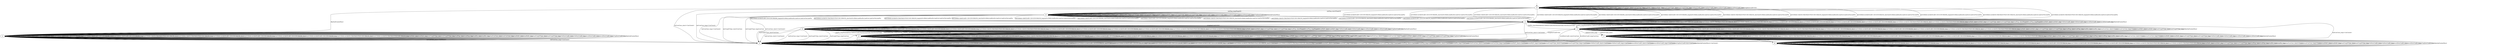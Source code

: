 digraph "../results/lsquicModels/lsquic-B-B-0/learnedModel" {
s0 [label=s0];
s1 [label=s1];
s2 [label=s2];
s3 [label=s3];
s4 [label=s4];
s5 [label=s5];
s6 [label=s6];
s7 [label=s7];
s8 [label=s8];
s9 [label=s9];
s0 -> s4  [label="initPing_short/PingACK "];
s0 -> s4  [label="initPing_long/PingACK "];
s0 -> s3  [label="initConClose_short/<ConClosed> "];
s0 -> s3  [label="initConClose_long/<ConClosed> "];
s0 -> s2  [label="initCltHello-vldACK:AES-128-GCM-SHA256_short/initSvrHello,hndEncExt,hndCert,hndCertVer,hndFin "];
s0 -> s2  [label="initCltHello-vldACK:AES-128-GCM-SHA256_long/initSvrHello,hndEncExt,hndCert,hndCertVer,hndFin "];
s0 -> s2  [label="initCltHello-vldACK:AES-256-GCM-SHA384_short/initSvrHello,hndEncExt,hndCert,hndCertVer,hndFin "];
s0 -> s2  [label="initCltHello-vldACK:AES-256-GCM-SHA384_long/initSvrHello,hndEncExt,hndCert,hndCertVer,hndFin "];
s0 -> s2  [label="initCltHello-vldACK:CHACHA20-POLY1305-SHA256_short/initSvrHello,hndEncExt,hndCert,hndCertVer,hndFin "];
s0 -> s2  [label="initCltHello-vldACK:CHACHA20-POLY1305-SHA256_long/initSvrHello,hndEncExt,hndCert,hndCertVer,hndFin "];
s0 -> s2  [label="initCltHello-invldACK:AES-128-GCM-SHA256_short/initSvrHello,hndEncExt,hndCert,hndCertVer,hndFin "];
s0 -> s2  [label="initCltHello-invldACK:AES-128-GCM-SHA256_long/initSvrHello,hndEncExt,hndCert,hndCertVer,hndFin "];
s0 -> s2  [label="initCltHello-invldACK:AES-256-GCM-SHA384_short/initSvrHello,hndEncExt,hndCert,hndCertVer,hndFin "];
s0 -> s2  [label="initCltHello-invldACK:AES-256-GCM-SHA384_long/initSvrHello,hndEncExt,hndCert,hndCertVer,hndFin "];
s0 -> s2  [label="initCltHello-invldACK:CHACHA20-POLY1305-SHA256_short/initSvrHello,hndEncExt,hndCert,hndCertVer,hndFin "];
s0 -> s2  [label="initCltHello-invldACK:CHACHA20-POLY1305-SHA256_long/initSvrHello,hndEncExt,hndCert,hndCertVer,hndFin "];
s0 -> s0  [label="initNoFr_short/ "];
s0 -> s0  [label="initNoFr_long/ "];
s0 -> s0  [label="initUnxpFrType_short/ "];
s0 -> s0  [label="initUnxpFrType_long/ "];
s0 -> s0  [label="hndPing_short/ "];
s0 -> s0  [label="hndPing_long/ "];
s0 -> s0  [label="hndFin_short/ "];
s0 -> s0  [label="hndFin_long/ "];
s0 -> s0  [label="hndConClose_short/ "];
s0 -> s0  [label="hndConClose_long/ "];
s0 -> s0  [label="hndNoFr_short/ "];
s0 -> s0  [label="hndNoFr_long/ "];
s0 -> s0  [label="hndUnxpFrType_short/ "];
s0 -> s0  [label="hndUnxpFrType_long/ "];
s0 -> s0  [label="VldNewConID_short/ "];
s0 -> s0  [label="VldNewConID_long/ "];
s0 -> s0  [label="InvldNewConID_short/ "];
s0 -> s0  [label="InvldNewConID_long/ "];
s0 -> s0  [label="[ChgDestConID-Ori]/ "];
s0 -> s1  [label="[RmPadFrmInitPkts]/ "];
s1 -> s1  [label="initPing_short/ "];
s1 -> s1  [label="initPing_long/ "];
s1 -> s3  [label="initConClose_short/<ConClosed> "];
s1 -> s3  [label="initConClose_long/<ConClosed> "];
s1 -> s1  [label="initCltHello-vldACK:AES-128-GCM-SHA256_short/ "];
s1 -> s1  [label="initCltHello-vldACK:AES-128-GCM-SHA256_long/ "];
s1 -> s1  [label="initCltHello-vldACK:AES-256-GCM-SHA384_short/ "];
s1 -> s1  [label="initCltHello-vldACK:AES-256-GCM-SHA384_long/ "];
s1 -> s1  [label="initCltHello-vldACK:CHACHA20-POLY1305-SHA256_short/ "];
s1 -> s1  [label="initCltHello-vldACK:CHACHA20-POLY1305-SHA256_long/ "];
s1 -> s1  [label="initCltHello-invldACK:AES-128-GCM-SHA256_short/ "];
s1 -> s1  [label="initCltHello-invldACK:AES-128-GCM-SHA256_long/ "];
s1 -> s1  [label="initCltHello-invldACK:AES-256-GCM-SHA384_short/ "];
s1 -> s1  [label="initCltHello-invldACK:AES-256-GCM-SHA384_long/ "];
s1 -> s1  [label="initCltHello-invldACK:CHACHA20-POLY1305-SHA256_short/ "];
s1 -> s1  [label="initCltHello-invldACK:CHACHA20-POLY1305-SHA256_long/ "];
s1 -> s1  [label="initNoFr_short/ "];
s1 -> s1  [label="initNoFr_long/ "];
s1 -> s1  [label="initUnxpFrType_short/ "];
s1 -> s1  [label="initUnxpFrType_long/ "];
s1 -> s1  [label="hndPing_short/ "];
s1 -> s1  [label="hndPing_long/ "];
s1 -> s1  [label="hndFin_short/ "];
s1 -> s1  [label="hndFin_long/ "];
s1 -> s1  [label="hndConClose_short/ "];
s1 -> s1  [label="hndConClose_long/ "];
s1 -> s1  [label="hndNoFr_short/ "];
s1 -> s1  [label="hndNoFr_long/ "];
s1 -> s1  [label="hndUnxpFrType_short/ "];
s1 -> s1  [label="hndUnxpFrType_long/ "];
s1 -> s1  [label="VldNewConID_short/ "];
s1 -> s1  [label="VldNewConID_long/ "];
s1 -> s1  [label="InvldNewConID_short/ "];
s1 -> s1  [label="InvldNewConID_long/ "];
s1 -> s1  [label="[ChgDestConID-Ori]/ "];
s1 -> s1  [label="[RmPadFrmInitPkts]/ "];
s2 -> s2  [label="initPing_short/ "];
s2 -> s2  [label="initPing_long/ "];
s2 -> s2  [label="initConClose_short/<ConAct> "];
s2 -> s2  [label="initConClose_long/<ConAct> "];
s2 -> s2  [label="initCltHello-vldACK:AES-128-GCM-SHA256_short/ "];
s2 -> s2  [label="initCltHello-vldACK:AES-128-GCM-SHA256_long/ "];
s2 -> s2  [label="initCltHello-vldACK:AES-256-GCM-SHA384_short/ "];
s2 -> s2  [label="initCltHello-vldACK:AES-256-GCM-SHA384_long/ "];
s2 -> s2  [label="initCltHello-vldACK:CHACHA20-POLY1305-SHA256_short/ "];
s2 -> s2  [label="initCltHello-vldACK:CHACHA20-POLY1305-SHA256_long/ "];
s2 -> s2  [label="initCltHello-invldACK:AES-128-GCM-SHA256_short/ "];
s2 -> s2  [label="initCltHello-invldACK:AES-128-GCM-SHA256_long/ "];
s2 -> s2  [label="initCltHello-invldACK:AES-256-GCM-SHA384_short/ "];
s2 -> s2  [label="initCltHello-invldACK:AES-256-GCM-SHA384_long/ "];
s2 -> s2  [label="initCltHello-invldACK:CHACHA20-POLY1305-SHA256_short/ "];
s2 -> s2  [label="initCltHello-invldACK:CHACHA20-POLY1305-SHA256_long/ "];
s2 -> s2  [label="initNoFr_short/ "];
s2 -> s2  [label="initNoFr_long/ "];
s2 -> s2  [label="initUnxpFrType_short/ "];
s2 -> s2  [label="initUnxpFrType_long/ "];
s2 -> s2  [label="hndPing_short/PingACK "];
s2 -> s2  [label="hndPing_long/PingACK "];
s2 -> s5  [label="hndFin_short/HndshkDone,VldNewConID,NewSessionTicket,NewSessionTicket "];
s2 -> s5  [label="hndFin_long/HndshkDone,VldNewConID,NewSessionTicket,NewSessionTicket "];
s2 -> s3  [label="hndConClose_short/<ConClosed> "];
s2 -> s3  [label="hndConClose_long/<ConClosed> "];
s2 -> s2  [label="hndNoFr_short/ "];
s2 -> s2  [label="hndNoFr_long/ "];
s2 -> s3  [label="hndUnxpFrType_short/ConClose "];
s2 -> s3  [label="hndUnxpFrType_long/ConClose "];
s2 -> s2  [label="VldNewConID_short/ "];
s2 -> s2  [label="VldNewConID_long/ "];
s2 -> s2  [label="InvldNewConID_short/ "];
s2 -> s2  [label="InvldNewConID_long/ "];
s2 -> s9  [label="[ChgDestConID-Ori]/ "];
s2 -> s2  [label="[RmPadFrmInitPkts]/ "];
s3 -> s3  [label="initPing_short/<ConClosed> "];
s3 -> s3  [label="initPing_long/<ConClosed> "];
s3 -> s3  [label="initConClose_short/<ConClosed> "];
s3 -> s3  [label="initConClose_long/<ConClosed> "];
s3 -> s3  [label="initCltHello-vldACK:AES-128-GCM-SHA256_short/<ConClosed> "];
s3 -> s3  [label="initCltHello-vldACK:AES-128-GCM-SHA256_long/<ConClosed> "];
s3 -> s3  [label="initCltHello-vldACK:AES-256-GCM-SHA384_short/<ConClosed> "];
s3 -> s3  [label="initCltHello-vldACK:AES-256-GCM-SHA384_long/<ConClosed> "];
s3 -> s3  [label="initCltHello-vldACK:CHACHA20-POLY1305-SHA256_short/<ConClosed> "];
s3 -> s3  [label="initCltHello-vldACK:CHACHA20-POLY1305-SHA256_long/<ConClosed> "];
s3 -> s3  [label="initCltHello-invldACK:AES-128-GCM-SHA256_short/<ConClosed> "];
s3 -> s3  [label="initCltHello-invldACK:AES-128-GCM-SHA256_long/<ConClosed> "];
s3 -> s3  [label="initCltHello-invldACK:AES-256-GCM-SHA384_short/<ConClosed> "];
s3 -> s3  [label="initCltHello-invldACK:AES-256-GCM-SHA384_long/<ConClosed> "];
s3 -> s3  [label="initCltHello-invldACK:CHACHA20-POLY1305-SHA256_short/<ConClosed> "];
s3 -> s3  [label="initCltHello-invldACK:CHACHA20-POLY1305-SHA256_long/<ConClosed> "];
s3 -> s3  [label="initNoFr_short/<ConClosed> "];
s3 -> s3  [label="initNoFr_long/<ConClosed> "];
s3 -> s3  [label="initUnxpFrType_short/<ConClosed> "];
s3 -> s3  [label="initUnxpFrType_long/<ConClosed> "];
s3 -> s3  [label="hndPing_short/<ConClosed> "];
s3 -> s3  [label="hndPing_long/<ConClosed> "];
s3 -> s3  [label="hndFin_short/<ConClosed> "];
s3 -> s3  [label="hndFin_long/<ConClosed> "];
s3 -> s3  [label="hndConClose_short/<ConClosed> "];
s3 -> s3  [label="hndConClose_long/<ConClosed> "];
s3 -> s3  [label="hndNoFr_short/<ConClosed> "];
s3 -> s3  [label="hndNoFr_long/<ConClosed> "];
s3 -> s3  [label="hndUnxpFrType_short/<ConClosed> "];
s3 -> s3  [label="hndUnxpFrType_long/<ConClosed> "];
s3 -> s3  [label="VldNewConID_short/<ConClosed> "];
s3 -> s3  [label="VldNewConID_long/<ConClosed> "];
s3 -> s3  [label="InvldNewConID_short/<ConClosed> "];
s3 -> s3  [label="InvldNewConID_long/<ConClosed> "];
s3 -> s3  [label="[ChgDestConID-Ori]/<ConClosed> "];
s3 -> s3  [label="[RmPadFrmInitPkts]/<ConClosed> "];
s4 -> s4  [label="initPing_short/PingACK "];
s4 -> s4  [label="initPing_long/PingACK "];
s4 -> s3  [label="initConClose_short/<ConClosed> "];
s4 -> s3  [label="initConClose_long/<ConClosed> "];
s4 -> s2  [label="initCltHello-vldACK:AES-128-GCM-SHA256_short/initSvrHello,hndEncExt,hndCert,hndCertVer,hndFin "];
s4 -> s2  [label="initCltHello-vldACK:AES-128-GCM-SHA256_long/initSvrHello,hndEncExt,hndCert,hndCertVer,hndFin "];
s4 -> s2  [label="initCltHello-vldACK:AES-256-GCM-SHA384_short/initSvrHello,hndEncExt,hndCert,hndCertVer,hndFin "];
s4 -> s2  [label="initCltHello-vldACK:AES-256-GCM-SHA384_long/initSvrHello,hndEncExt,hndCert,hndCertVer,hndFin "];
s4 -> s2  [label="initCltHello-vldACK:CHACHA20-POLY1305-SHA256_short/initSvrHello,hndEncExt,hndCert,hndCertVer,hndFin "];
s4 -> s2  [label="initCltHello-vldACK:CHACHA20-POLY1305-SHA256_long/initSvrHello,hndEncExt,hndCert,hndCertVer,hndFin "];
s4 -> s2  [label="initCltHello-invldACK:AES-128-GCM-SHA256_short/initSvrHello,hndEncExt,hndCert,hndCertVer,hndFin "];
s4 -> s2  [label="initCltHello-invldACK:AES-128-GCM-SHA256_long/initSvrHello,hndEncExt,hndCert,hndCertVer,hndFin "];
s4 -> s2  [label="initCltHello-invldACK:AES-256-GCM-SHA384_short/initSvrHello,hndEncExt,hndCert,hndCertVer,hndFin "];
s4 -> s2  [label="initCltHello-invldACK:AES-256-GCM-SHA384_long/initSvrHello,hndEncExt,hndCert,hndCertVer,hndFin "];
s4 -> s2  [label="initCltHello-invldACK:CHACHA20-POLY1305-SHA256_short/initSvrHello,hndEncExt,hndCert,hndCertVer,hndFin "];
s4 -> s2  [label="initCltHello-invldACK:CHACHA20-POLY1305-SHA256_long/initSvrHello,hndEncExt,hndCert,hndCertVer,hndFin "];
s4 -> s4  [label="initNoFr_short/ "];
s4 -> s4  [label="initNoFr_long/ "];
s4 -> s3  [label="initUnxpFrType_short/ConClose "];
s4 -> s3  [label="initUnxpFrType_long/ConClose "];
s4 -> s4  [label="hndPing_short/ "];
s4 -> s4  [label="hndPing_long/ "];
s4 -> s4  [label="hndFin_short/ "];
s4 -> s4  [label="hndFin_long/ "];
s4 -> s4  [label="hndConClose_short/ "];
s4 -> s4  [label="hndConClose_long/ "];
s4 -> s4  [label="hndNoFr_short/ "];
s4 -> s4  [label="hndNoFr_long/ "];
s4 -> s4  [label="hndUnxpFrType_short/ "];
s4 -> s4  [label="hndUnxpFrType_long/ "];
s4 -> s4  [label="VldNewConID_short/ "];
s4 -> s4  [label="VldNewConID_long/ "];
s4 -> s4  [label="InvldNewConID_short/ "];
s4 -> s4  [label="InvldNewConID_long/ "];
s4 -> s4  [label="[ChgDestConID-Ori]/ "];
s4 -> s4  [label="[RmPadFrmInitPkts]/ "];
s5 -> s5  [label="initPing_short/ "];
s5 -> s5  [label="initPing_long/ "];
s5 -> s5  [label="initConClose_short/<ConAct> "];
s5 -> s5  [label="initConClose_long/<ConAct> "];
s5 -> s5  [label="initCltHello-vldACK:AES-128-GCM-SHA256_short/ "];
s5 -> s5  [label="initCltHello-vldACK:AES-128-GCM-SHA256_long/ "];
s5 -> s5  [label="initCltHello-vldACK:AES-256-GCM-SHA384_short/ "];
s5 -> s5  [label="initCltHello-vldACK:AES-256-GCM-SHA384_long/ "];
s5 -> s5  [label="initCltHello-vldACK:CHACHA20-POLY1305-SHA256_short/ "];
s5 -> s5  [label="initCltHello-vldACK:CHACHA20-POLY1305-SHA256_long/ "];
s5 -> s5  [label="initCltHello-invldACK:AES-128-GCM-SHA256_short/ "];
s5 -> s5  [label="initCltHello-invldACK:AES-128-GCM-SHA256_long/ "];
s5 -> s5  [label="initCltHello-invldACK:AES-256-GCM-SHA384_short/ "];
s5 -> s5  [label="initCltHello-invldACK:AES-256-GCM-SHA384_long/ "];
s5 -> s5  [label="initCltHello-invldACK:CHACHA20-POLY1305-SHA256_short/ "];
s5 -> s5  [label="initCltHello-invldACK:CHACHA20-POLY1305-SHA256_long/ "];
s5 -> s5  [label="initNoFr_short/ "];
s5 -> s5  [label="initNoFr_long/ "];
s5 -> s5  [label="initUnxpFrType_short/ "];
s5 -> s5  [label="initUnxpFrType_long/ "];
s5 -> s5  [label="hndPing_short/ "];
s5 -> s5  [label="hndPing_long/ "];
s5 -> s5  [label="hndFin_short/ "];
s5 -> s5  [label="hndFin_long/ "];
s5 -> s5  [label="hndConClose_short/<ConAct> "];
s5 -> s5  [label="hndConClose_long/<ConAct> "];
s5 -> s5  [label="hndNoFr_short/ "];
s5 -> s5  [label="hndNoFr_long/ "];
s5 -> s5  [label="hndUnxpFrType_short/ "];
s5 -> s5  [label="hndUnxpFrType_long/ "];
s5 -> s7  [label="VldNewConID_short/ "];
s5 -> s7  [label="VldNewConID_long/ "];
s5 -> s3  [label="InvldNewConID_short/ConClose "];
s5 -> s3  [label="InvldNewConID_long/ConClose "];
s5 -> s6  [label="[ChgDestConID-Ori]/ "];
s5 -> s5  [label="[RmPadFrmInitPkts]/ "];
s6 -> s6  [label="initPing_short/ "];
s6 -> s6  [label="initPing_long/ "];
s6 -> s6  [label="initConClose_short/ "];
s6 -> s6  [label="initConClose_long/ "];
s6 -> s6  [label="initCltHello-vldACK:AES-128-GCM-SHA256_short/ "];
s6 -> s6  [label="initCltHello-vldACK:AES-128-GCM-SHA256_long/ "];
s6 -> s6  [label="initCltHello-vldACK:AES-256-GCM-SHA384_short/ "];
s6 -> s6  [label="initCltHello-vldACK:AES-256-GCM-SHA384_long/ "];
s6 -> s6  [label="initCltHello-vldACK:CHACHA20-POLY1305-SHA256_short/ "];
s6 -> s6  [label="initCltHello-vldACK:CHACHA20-POLY1305-SHA256_long/ "];
s6 -> s6  [label="initCltHello-invldACK:AES-128-GCM-SHA256_short/ "];
s6 -> s6  [label="initCltHello-invldACK:AES-128-GCM-SHA256_long/ "];
s6 -> s6  [label="initCltHello-invldACK:AES-256-GCM-SHA384_short/ "];
s6 -> s6  [label="initCltHello-invldACK:AES-256-GCM-SHA384_long/ "];
s6 -> s6  [label="initCltHello-invldACK:CHACHA20-POLY1305-SHA256_short/ "];
s6 -> s6  [label="initCltHello-invldACK:CHACHA20-POLY1305-SHA256_long/ "];
s6 -> s6  [label="initNoFr_short/ "];
s6 -> s6  [label="initNoFr_long/ "];
s6 -> s6  [label="initUnxpFrType_short/ "];
s6 -> s6  [label="initUnxpFrType_long/ "];
s6 -> s6  [label="hndPing_short/ "];
s6 -> s6  [label="hndPing_long/ "];
s6 -> s6  [label="hndFin_short/ "];
s6 -> s6  [label="hndFin_long/ "];
s6 -> s6  [label="hndConClose_short/<ConAct> "];
s6 -> s6  [label="hndConClose_long/<ConAct> "];
s6 -> s6  [label="hndNoFr_short/ "];
s6 -> s6  [label="hndNoFr_long/ "];
s6 -> s6  [label="hndUnxpFrType_short/ "];
s6 -> s6  [label="hndUnxpFrType_long/ "];
s6 -> s8  [label="VldNewConID_short/ "];
s6 -> s8  [label="VldNewConID_long/ "];
s6 -> s3  [label="InvldNewConID_short/ConClose "];
s6 -> s3  [label="InvldNewConID_long/ConClose "];
s6 -> s6  [label="[ChgDestConID-Ori]/ "];
s6 -> s6  [label="[RmPadFrmInitPkts]/ "];
s7 -> s7  [label="initPing_short/ "];
s7 -> s7  [label="initPing_long/ "];
s7 -> s7  [label="initConClose_short/<ConAct> "];
s7 -> s7  [label="initConClose_long/<ConAct> "];
s7 -> s7  [label="initCltHello-vldACK:AES-128-GCM-SHA256_short/ "];
s7 -> s7  [label="initCltHello-vldACK:AES-128-GCM-SHA256_long/ "];
s7 -> s7  [label="initCltHello-vldACK:AES-256-GCM-SHA384_short/ "];
s7 -> s7  [label="initCltHello-vldACK:AES-256-GCM-SHA384_long/ "];
s7 -> s7  [label="initCltHello-vldACK:CHACHA20-POLY1305-SHA256_short/ "];
s7 -> s7  [label="initCltHello-vldACK:CHACHA20-POLY1305-SHA256_long/ "];
s7 -> s7  [label="initCltHello-invldACK:AES-128-GCM-SHA256_short/ "];
s7 -> s7  [label="initCltHello-invldACK:AES-128-GCM-SHA256_long/ "];
s7 -> s7  [label="initCltHello-invldACK:AES-256-GCM-SHA384_short/ "];
s7 -> s7  [label="initCltHello-invldACK:AES-256-GCM-SHA384_long/ "];
s7 -> s7  [label="initCltHello-invldACK:CHACHA20-POLY1305-SHA256_short/ "];
s7 -> s7  [label="initCltHello-invldACK:CHACHA20-POLY1305-SHA256_long/ "];
s7 -> s7  [label="initNoFr_short/ "];
s7 -> s7  [label="initNoFr_long/ "];
s7 -> s7  [label="initUnxpFrType_short/ "];
s7 -> s7  [label="initUnxpFrType_long/ "];
s7 -> s7  [label="hndPing_short/ "];
s7 -> s7  [label="hndPing_long/ "];
s7 -> s7  [label="hndFin_short/ "];
s7 -> s7  [label="hndFin_long/ "];
s7 -> s7  [label="hndConClose_short/<ConAct> "];
s7 -> s7  [label="hndConClose_long/<ConAct> "];
s7 -> s7  [label="hndNoFr_short/ "];
s7 -> s7  [label="hndNoFr_long/ "];
s7 -> s7  [label="hndUnxpFrType_short/ "];
s7 -> s7  [label="hndUnxpFrType_long/ "];
s7 -> s7  [label="VldNewConID_short/ "];
s7 -> s7  [label="VldNewConID_long/ "];
s7 -> s7  [label="InvldNewConID_short/ "];
s7 -> s7  [label="InvldNewConID_long/ "];
s7 -> s8  [label="[ChgDestConID-Ori]/ "];
s7 -> s7  [label="[RmPadFrmInitPkts]/ "];
s8 -> s8  [label="initPing_short/ "];
s8 -> s8  [label="initPing_long/ "];
s8 -> s8  [label="initConClose_short/ "];
s8 -> s8  [label="initConClose_long/ "];
s8 -> s8  [label="initCltHello-vldACK:AES-128-GCM-SHA256_short/ "];
s8 -> s8  [label="initCltHello-vldACK:AES-128-GCM-SHA256_long/ "];
s8 -> s8  [label="initCltHello-vldACK:AES-256-GCM-SHA384_short/ "];
s8 -> s8  [label="initCltHello-vldACK:AES-256-GCM-SHA384_long/ "];
s8 -> s8  [label="initCltHello-vldACK:CHACHA20-POLY1305-SHA256_short/ "];
s8 -> s8  [label="initCltHello-vldACK:CHACHA20-POLY1305-SHA256_long/ "];
s8 -> s8  [label="initCltHello-invldACK:AES-128-GCM-SHA256_short/ "];
s8 -> s8  [label="initCltHello-invldACK:AES-128-GCM-SHA256_long/ "];
s8 -> s8  [label="initCltHello-invldACK:AES-256-GCM-SHA384_short/ "];
s8 -> s8  [label="initCltHello-invldACK:AES-256-GCM-SHA384_long/ "];
s8 -> s8  [label="initCltHello-invldACK:CHACHA20-POLY1305-SHA256_short/ "];
s8 -> s8  [label="initCltHello-invldACK:CHACHA20-POLY1305-SHA256_long/ "];
s8 -> s8  [label="initNoFr_short/ "];
s8 -> s8  [label="initNoFr_long/ "];
s8 -> s8  [label="initUnxpFrType_short/ "];
s8 -> s8  [label="initUnxpFrType_long/ "];
s8 -> s8  [label="hndPing_short/ "];
s8 -> s8  [label="hndPing_long/ "];
s8 -> s8  [label="hndFin_short/ "];
s8 -> s8  [label="hndFin_long/ "];
s8 -> s8  [label="hndConClose_short/<ConAct> "];
s8 -> s8  [label="hndConClose_long/<ConAct> "];
s8 -> s8  [label="hndNoFr_short/ "];
s8 -> s8  [label="hndNoFr_long/ "];
s8 -> s8  [label="hndUnxpFrType_short/ "];
s8 -> s8  [label="hndUnxpFrType_long/ "];
s8 -> s8  [label="VldNewConID_short/ "];
s8 -> s8  [label="VldNewConID_long/ "];
s8 -> s8  [label="InvldNewConID_short/ "];
s8 -> s8  [label="InvldNewConID_long/ "];
s8 -> s8  [label="[ChgDestConID-Ori]/ "];
s8 -> s8  [label="[RmPadFrmInitPkts]/ "];
s9 -> s9  [label="initPing_short/ "];
s9 -> s9  [label="initPing_long/ "];
s9 -> s9  [label="initConClose_short/<ConAct> "];
s9 -> s9  [label="initConClose_long/<ConAct> "];
s9 -> s9  [label="initCltHello-vldACK:AES-128-GCM-SHA256_short/ "];
s9 -> s9  [label="initCltHello-vldACK:AES-128-GCM-SHA256_long/ "];
s9 -> s9  [label="initCltHello-vldACK:AES-256-GCM-SHA384_short/ "];
s9 -> s9  [label="initCltHello-vldACK:AES-256-GCM-SHA384_long/ "];
s9 -> s9  [label="initCltHello-vldACK:CHACHA20-POLY1305-SHA256_short/ "];
s9 -> s9  [label="initCltHello-vldACK:CHACHA20-POLY1305-SHA256_long/ "];
s9 -> s9  [label="initCltHello-invldACK:AES-128-GCM-SHA256_short/ "];
s9 -> s9  [label="initCltHello-invldACK:AES-128-GCM-SHA256_long/ "];
s9 -> s9  [label="initCltHello-invldACK:AES-256-GCM-SHA384_short/ "];
s9 -> s9  [label="initCltHello-invldACK:AES-256-GCM-SHA384_long/ "];
s9 -> s9  [label="initCltHello-invldACK:CHACHA20-POLY1305-SHA256_short/ "];
s9 -> s9  [label="initCltHello-invldACK:CHACHA20-POLY1305-SHA256_long/ "];
s9 -> s9  [label="initNoFr_short/ "];
s9 -> s9  [label="initNoFr_long/ "];
s9 -> s9  [label="initUnxpFrType_short/ "];
s9 -> s9  [label="initUnxpFrType_long/ "];
s9 -> s9  [label="hndPing_short/PingACK "];
s9 -> s9  [label="hndPing_long/PingACK "];
s9 -> s6  [label="hndFin_short/HndshkDone,VldNewConID,NewSessionTicket,NewSessionTicket "];
s9 -> s6  [label="hndFin_long/HndshkDone,VldNewConID,NewSessionTicket,NewSessionTicket "];
s9 -> s3  [label="hndConClose_short/<ConClosed> "];
s9 -> s3  [label="hndConClose_long/<ConClosed> "];
s9 -> s9  [label="hndNoFr_short/ "];
s9 -> s9  [label="hndNoFr_long/ "];
s9 -> s3  [label="hndUnxpFrType_short/ConClose "];
s9 -> s3  [label="hndUnxpFrType_long/ConClose "];
s9 -> s9  [label="VldNewConID_short/ "];
s9 -> s9  [label="VldNewConID_long/ "];
s9 -> s9  [label="InvldNewConID_short/ "];
s9 -> s9  [label="InvldNewConID_long/ "];
s9 -> s9  [label="[ChgDestConID-Ori]/ "];
s9 -> s9  [label="[RmPadFrmInitPkts]/ "];
__start0 [label="", shape=none];
__start0 -> s0  [label=""];
}
